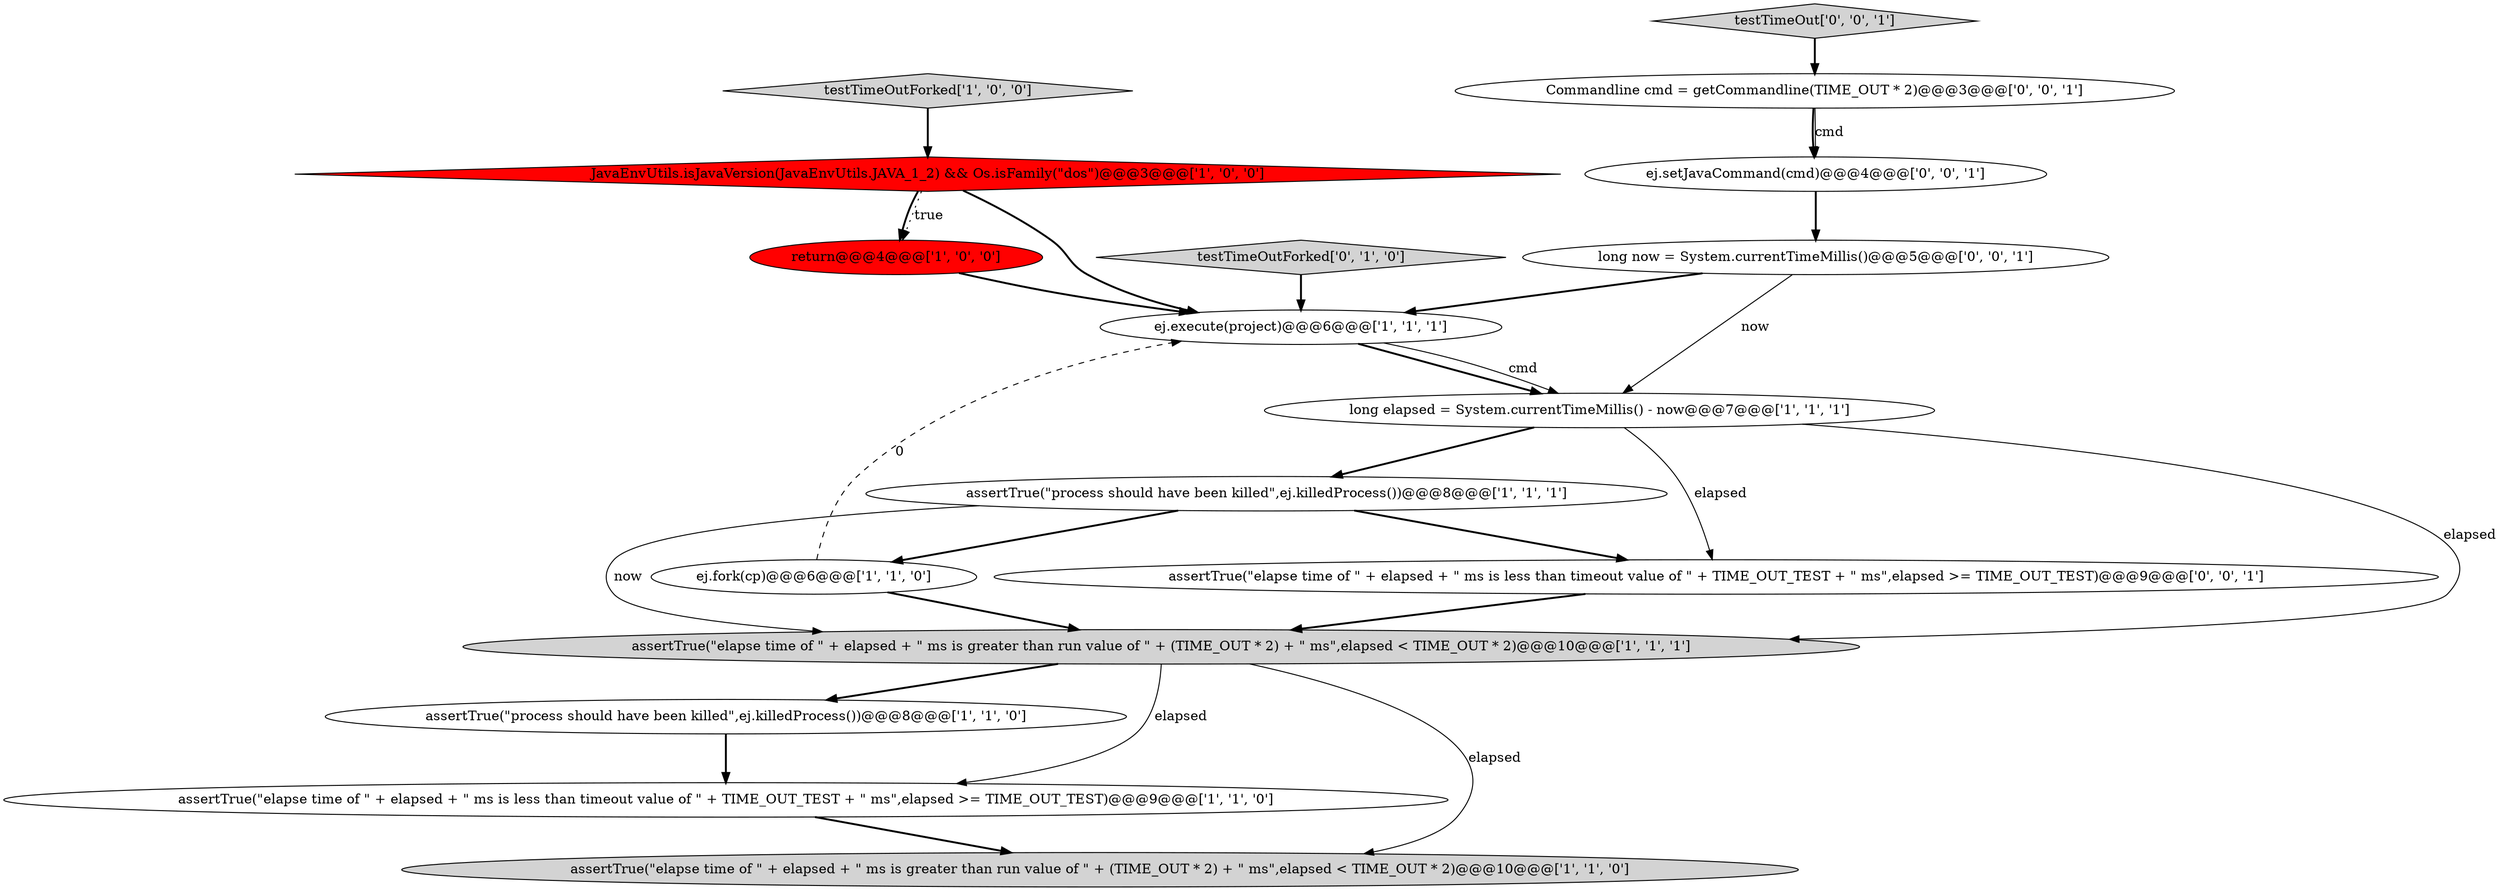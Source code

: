 digraph {
6 [style = filled, label = "JavaEnvUtils.isJavaVersion(JavaEnvUtils.JAVA_1_2) && Os.isFamily(\"dos\")@@@3@@@['1', '0', '0']", fillcolor = red, shape = diamond image = "AAA1AAABBB1BBB"];
1 [style = filled, label = "long elapsed = System.currentTimeMillis() - now@@@7@@@['1', '1', '1']", fillcolor = white, shape = ellipse image = "AAA0AAABBB1BBB"];
14 [style = filled, label = "assertTrue(\"elapse time of \" + elapsed + \" ms is less than timeout value of \" + TIME_OUT_TEST + \" ms\",elapsed >= TIME_OUT_TEST)@@@9@@@['0', '0', '1']", fillcolor = white, shape = ellipse image = "AAA0AAABBB3BBB"];
3 [style = filled, label = "ej.fork(cp)@@@6@@@['1', '1', '0']", fillcolor = white, shape = ellipse image = "AAA0AAABBB1BBB"];
13 [style = filled, label = "long now = System.currentTimeMillis()@@@5@@@['0', '0', '1']", fillcolor = white, shape = ellipse image = "AAA0AAABBB3BBB"];
5 [style = filled, label = "assertTrue(\"elapse time of \" + elapsed + \" ms is less than timeout value of \" + TIME_OUT_TEST + \" ms\",elapsed >= TIME_OUT_TEST)@@@9@@@['1', '1', '0']", fillcolor = white, shape = ellipse image = "AAA0AAABBB1BBB"];
2 [style = filled, label = "return@@@4@@@['1', '0', '0']", fillcolor = red, shape = ellipse image = "AAA1AAABBB1BBB"];
16 [style = filled, label = "testTimeOut['0', '0', '1']", fillcolor = lightgray, shape = diamond image = "AAA0AAABBB3BBB"];
8 [style = filled, label = "assertTrue(\"process should have been killed\",ej.killedProcess())@@@8@@@['1', '1', '1']", fillcolor = white, shape = ellipse image = "AAA0AAABBB1BBB"];
12 [style = filled, label = "ej.setJavaCommand(cmd)@@@4@@@['0', '0', '1']", fillcolor = white, shape = ellipse image = "AAA0AAABBB3BBB"];
4 [style = filled, label = "assertTrue(\"elapse time of \" + elapsed + \" ms is greater than run value of \" + (TIME_OUT * 2) + \" ms\",elapsed < TIME_OUT * 2)@@@10@@@['1', '1', '1']", fillcolor = lightgray, shape = ellipse image = "AAA0AAABBB1BBB"];
11 [style = filled, label = "testTimeOutForked['0', '1', '0']", fillcolor = lightgray, shape = diamond image = "AAA0AAABBB2BBB"];
7 [style = filled, label = "assertTrue(\"elapse time of \" + elapsed + \" ms is greater than run value of \" + (TIME_OUT * 2) + \" ms\",elapsed < TIME_OUT * 2)@@@10@@@['1', '1', '0']", fillcolor = lightgray, shape = ellipse image = "AAA0AAABBB1BBB"];
15 [style = filled, label = "Commandline cmd = getCommandline(TIME_OUT * 2)@@@3@@@['0', '0', '1']", fillcolor = white, shape = ellipse image = "AAA0AAABBB3BBB"];
10 [style = filled, label = "assertTrue(\"process should have been killed\",ej.killedProcess())@@@8@@@['1', '1', '0']", fillcolor = white, shape = ellipse image = "AAA0AAABBB1BBB"];
0 [style = filled, label = "ej.execute(project)@@@6@@@['1', '1', '1']", fillcolor = white, shape = ellipse image = "AAA0AAABBB1BBB"];
9 [style = filled, label = "testTimeOutForked['1', '0', '0']", fillcolor = lightgray, shape = diamond image = "AAA0AAABBB1BBB"];
4->10 [style = bold, label=""];
16->15 [style = bold, label=""];
1->8 [style = bold, label=""];
15->12 [style = solid, label="cmd"];
8->3 [style = bold, label=""];
8->14 [style = bold, label=""];
6->0 [style = bold, label=""];
3->4 [style = bold, label=""];
9->6 [style = bold, label=""];
13->1 [style = solid, label="now"];
6->2 [style = bold, label=""];
4->7 [style = solid, label="elapsed"];
12->13 [style = bold, label=""];
2->0 [style = bold, label=""];
6->2 [style = dotted, label="true"];
11->0 [style = bold, label=""];
10->5 [style = bold, label=""];
1->4 [style = solid, label="elapsed"];
0->1 [style = bold, label=""];
8->4 [style = solid, label="now"];
0->1 [style = solid, label="cmd"];
4->5 [style = solid, label="elapsed"];
5->7 [style = bold, label=""];
15->12 [style = bold, label=""];
3->0 [style = dashed, label="0"];
13->0 [style = bold, label=""];
14->4 [style = bold, label=""];
1->14 [style = solid, label="elapsed"];
}
